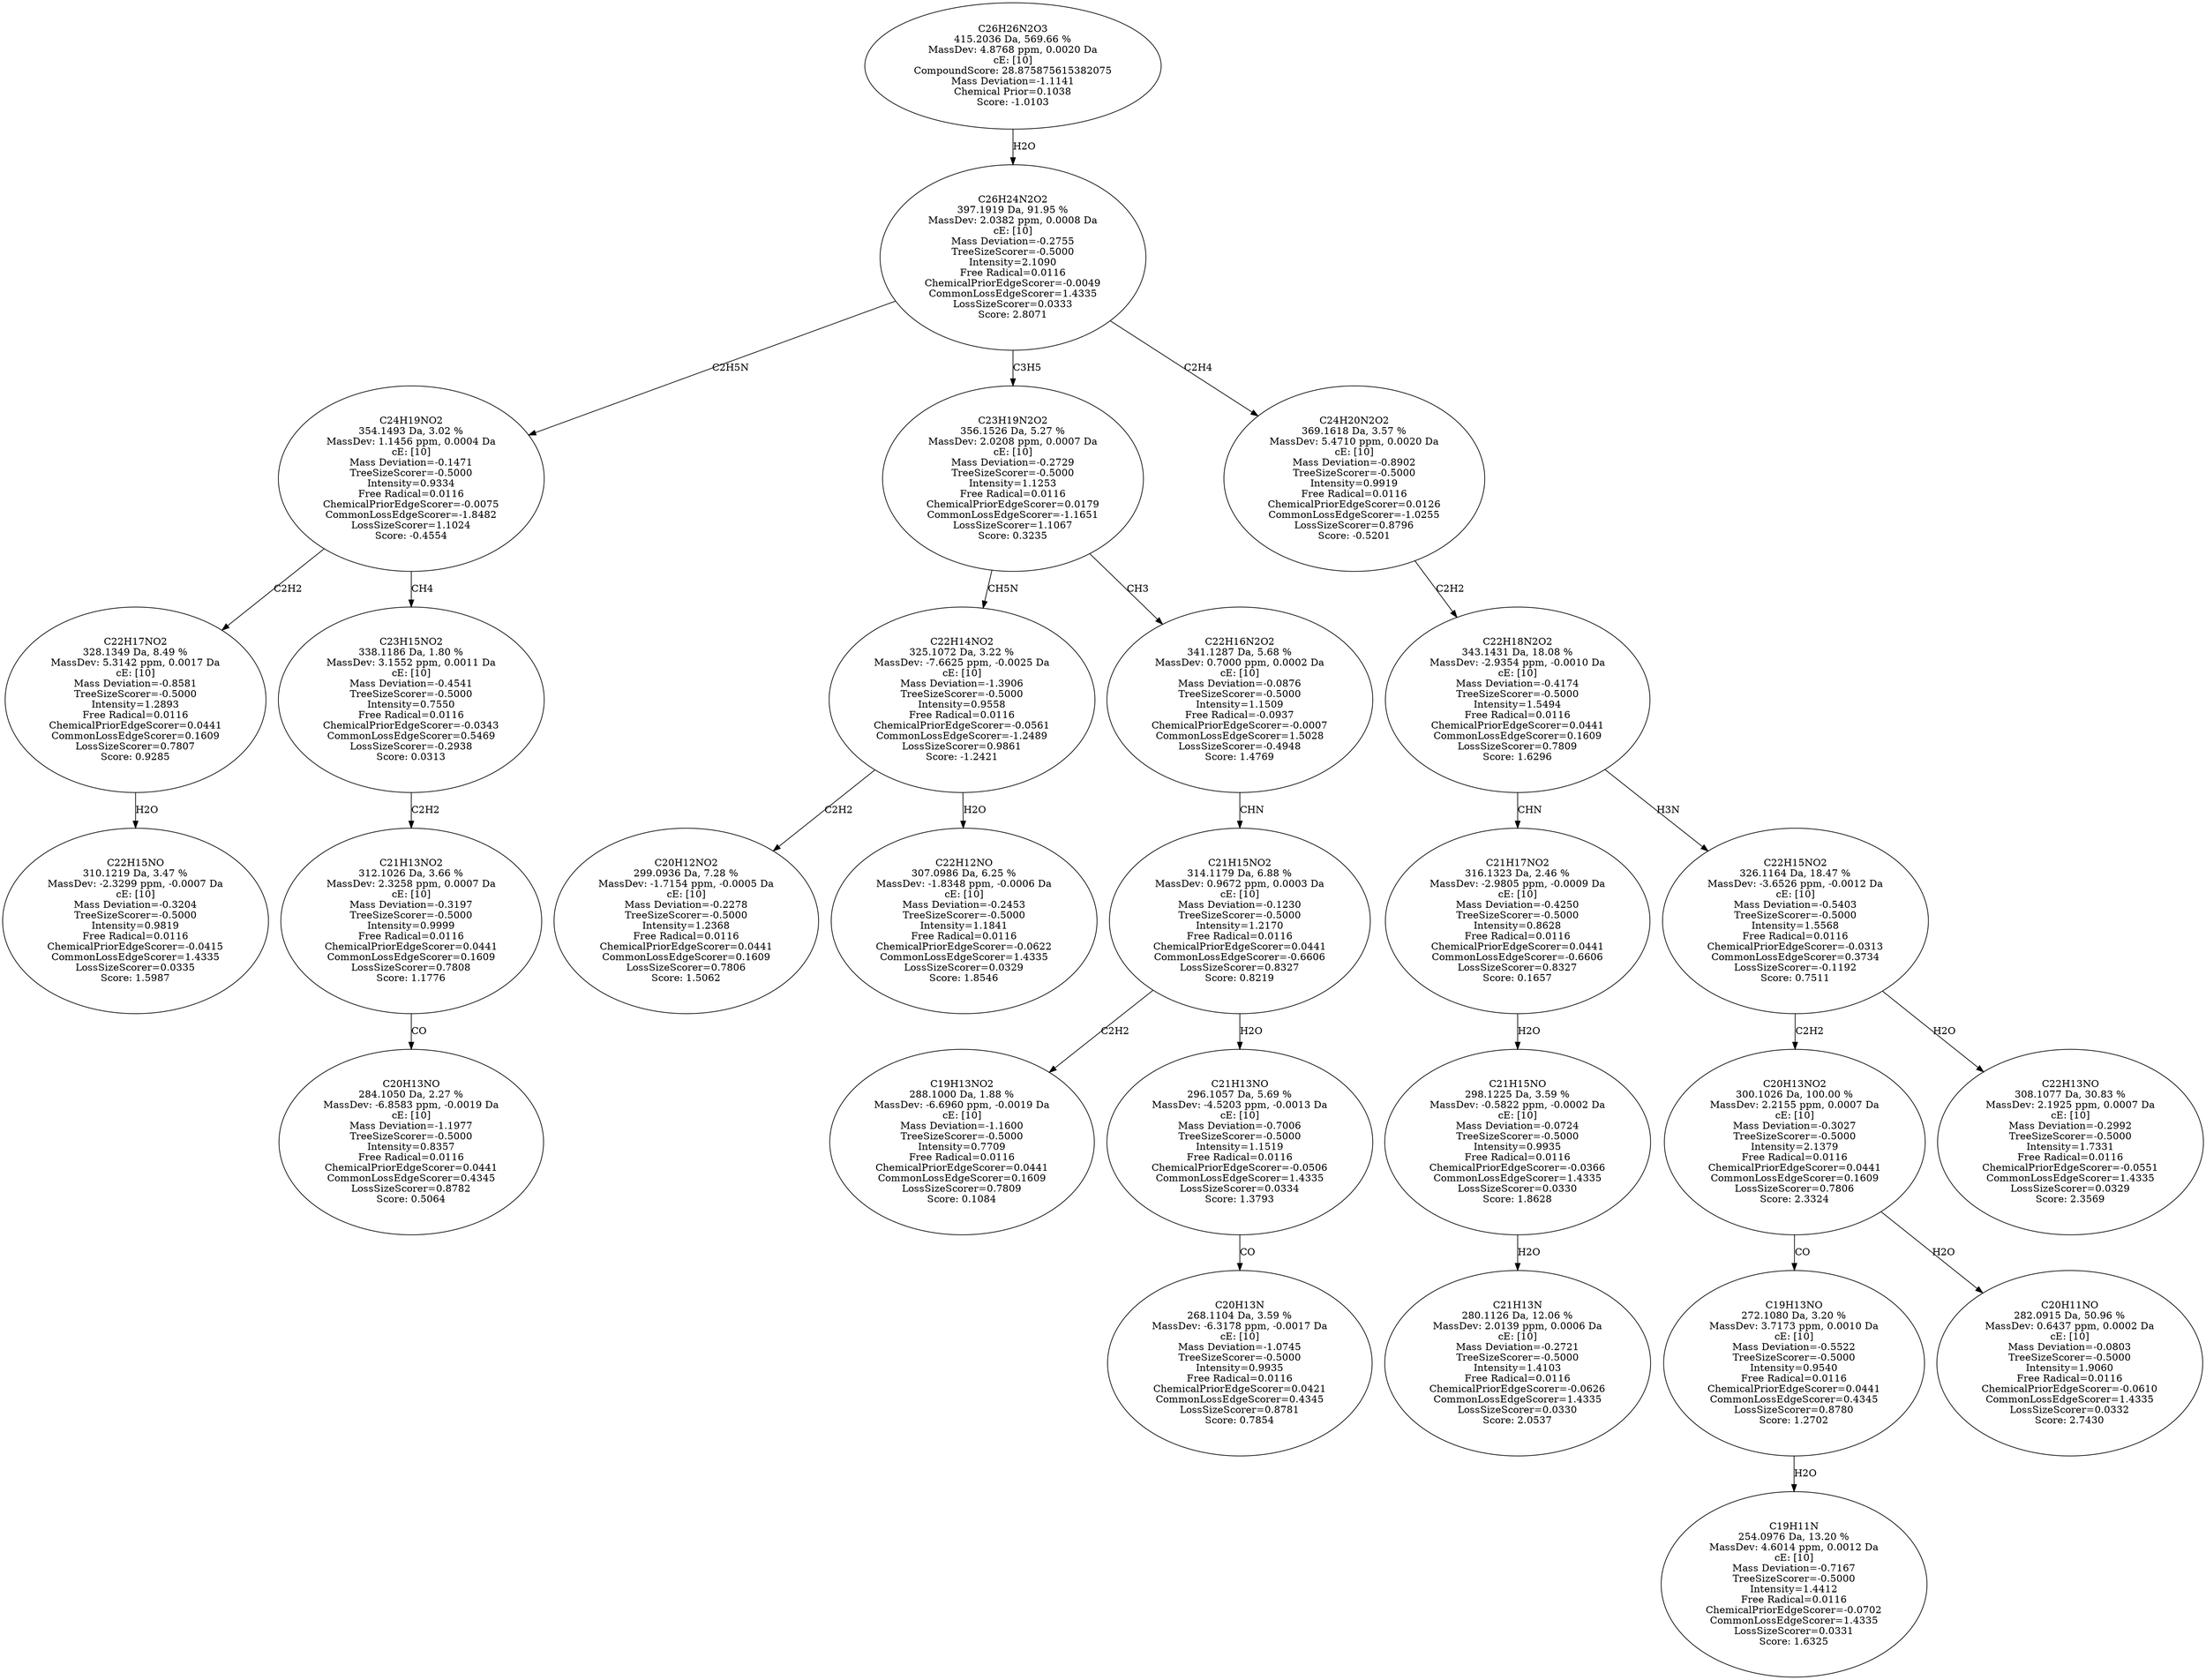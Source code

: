 strict digraph {
v1 [label="C22H15NO\n310.1219 Da, 3.47 %\nMassDev: -2.3299 ppm, -0.0007 Da\ncE: [10]\nMass Deviation=-0.3204\nTreeSizeScorer=-0.5000\nIntensity=0.9819\nFree Radical=0.0116\nChemicalPriorEdgeScorer=-0.0415\nCommonLossEdgeScorer=1.4335\nLossSizeScorer=0.0335\nScore: 1.5987"];
v2 [label="C22H17NO2\n328.1349 Da, 8.49 %\nMassDev: 5.3142 ppm, 0.0017 Da\ncE: [10]\nMass Deviation=-0.8581\nTreeSizeScorer=-0.5000\nIntensity=1.2893\nFree Radical=0.0116\nChemicalPriorEdgeScorer=0.0441\nCommonLossEdgeScorer=0.1609\nLossSizeScorer=0.7807\nScore: 0.9285"];
v3 [label="C20H13NO\n284.1050 Da, 2.27 %\nMassDev: -6.8583 ppm, -0.0019 Da\ncE: [10]\nMass Deviation=-1.1977\nTreeSizeScorer=-0.5000\nIntensity=0.8357\nFree Radical=0.0116\nChemicalPriorEdgeScorer=0.0441\nCommonLossEdgeScorer=0.4345\nLossSizeScorer=0.8782\nScore: 0.5064"];
v4 [label="C21H13NO2\n312.1026 Da, 3.66 %\nMassDev: 2.3258 ppm, 0.0007 Da\ncE: [10]\nMass Deviation=-0.3197\nTreeSizeScorer=-0.5000\nIntensity=0.9999\nFree Radical=0.0116\nChemicalPriorEdgeScorer=0.0441\nCommonLossEdgeScorer=0.1609\nLossSizeScorer=0.7808\nScore: 1.1776"];
v5 [label="C23H15NO2\n338.1186 Da, 1.80 %\nMassDev: 3.1552 ppm, 0.0011 Da\ncE: [10]\nMass Deviation=-0.4541\nTreeSizeScorer=-0.5000\nIntensity=0.7550\nFree Radical=0.0116\nChemicalPriorEdgeScorer=-0.0343\nCommonLossEdgeScorer=0.5469\nLossSizeScorer=-0.2938\nScore: 0.0313"];
v6 [label="C24H19NO2\n354.1493 Da, 3.02 %\nMassDev: 1.1456 ppm, 0.0004 Da\ncE: [10]\nMass Deviation=-0.1471\nTreeSizeScorer=-0.5000\nIntensity=0.9334\nFree Radical=0.0116\nChemicalPriorEdgeScorer=-0.0075\nCommonLossEdgeScorer=-1.8482\nLossSizeScorer=1.1024\nScore: -0.4554"];
v7 [label="C20H12NO2\n299.0936 Da, 7.28 %\nMassDev: -1.7154 ppm, -0.0005 Da\ncE: [10]\nMass Deviation=-0.2278\nTreeSizeScorer=-0.5000\nIntensity=1.2368\nFree Radical=0.0116\nChemicalPriorEdgeScorer=0.0441\nCommonLossEdgeScorer=0.1609\nLossSizeScorer=0.7806\nScore: 1.5062"];
v8 [label="C22H12NO\n307.0986 Da, 6.25 %\nMassDev: -1.8348 ppm, -0.0006 Da\ncE: [10]\nMass Deviation=-0.2453\nTreeSizeScorer=-0.5000\nIntensity=1.1841\nFree Radical=0.0116\nChemicalPriorEdgeScorer=-0.0622\nCommonLossEdgeScorer=1.4335\nLossSizeScorer=0.0329\nScore: 1.8546"];
v9 [label="C22H14NO2\n325.1072 Da, 3.22 %\nMassDev: -7.6625 ppm, -0.0025 Da\ncE: [10]\nMass Deviation=-1.3906\nTreeSizeScorer=-0.5000\nIntensity=0.9558\nFree Radical=0.0116\nChemicalPriorEdgeScorer=-0.0561\nCommonLossEdgeScorer=-1.2489\nLossSizeScorer=0.9861\nScore: -1.2421"];
v10 [label="C19H13NO2\n288.1000 Da, 1.88 %\nMassDev: -6.6960 ppm, -0.0019 Da\ncE: [10]\nMass Deviation=-1.1600\nTreeSizeScorer=-0.5000\nIntensity=0.7709\nFree Radical=0.0116\nChemicalPriorEdgeScorer=0.0441\nCommonLossEdgeScorer=0.1609\nLossSizeScorer=0.7809\nScore: 0.1084"];
v11 [label="C20H13N\n268.1104 Da, 3.59 %\nMassDev: -6.3178 ppm, -0.0017 Da\ncE: [10]\nMass Deviation=-1.0745\nTreeSizeScorer=-0.5000\nIntensity=0.9935\nFree Radical=0.0116\nChemicalPriorEdgeScorer=0.0421\nCommonLossEdgeScorer=0.4345\nLossSizeScorer=0.8781\nScore: 0.7854"];
v12 [label="C21H13NO\n296.1057 Da, 5.69 %\nMassDev: -4.5203 ppm, -0.0013 Da\ncE: [10]\nMass Deviation=-0.7006\nTreeSizeScorer=-0.5000\nIntensity=1.1519\nFree Radical=0.0116\nChemicalPriorEdgeScorer=-0.0506\nCommonLossEdgeScorer=1.4335\nLossSizeScorer=0.0334\nScore: 1.3793"];
v13 [label="C21H15NO2\n314.1179 Da, 6.88 %\nMassDev: 0.9672 ppm, 0.0003 Da\ncE: [10]\nMass Deviation=-0.1230\nTreeSizeScorer=-0.5000\nIntensity=1.2170\nFree Radical=0.0116\nChemicalPriorEdgeScorer=0.0441\nCommonLossEdgeScorer=-0.6606\nLossSizeScorer=0.8327\nScore: 0.8219"];
v14 [label="C22H16N2O2\n341.1287 Da, 5.68 %\nMassDev: 0.7000 ppm, 0.0002 Da\ncE: [10]\nMass Deviation=-0.0876\nTreeSizeScorer=-0.5000\nIntensity=1.1509\nFree Radical=-0.0937\nChemicalPriorEdgeScorer=-0.0007\nCommonLossEdgeScorer=1.5028\nLossSizeScorer=-0.4948\nScore: 1.4769"];
v15 [label="C23H19N2O2\n356.1526 Da, 5.27 %\nMassDev: 2.0208 ppm, 0.0007 Da\ncE: [10]\nMass Deviation=-0.2729\nTreeSizeScorer=-0.5000\nIntensity=1.1253\nFree Radical=0.0116\nChemicalPriorEdgeScorer=0.0179\nCommonLossEdgeScorer=-1.1651\nLossSizeScorer=1.1067\nScore: 0.3235"];
v16 [label="C21H13N\n280.1126 Da, 12.06 %\nMassDev: 2.0139 ppm, 0.0006 Da\ncE: [10]\nMass Deviation=-0.2721\nTreeSizeScorer=-0.5000\nIntensity=1.4103\nFree Radical=0.0116\nChemicalPriorEdgeScorer=-0.0626\nCommonLossEdgeScorer=1.4335\nLossSizeScorer=0.0330\nScore: 2.0537"];
v17 [label="C21H15NO\n298.1225 Da, 3.59 %\nMassDev: -0.5822 ppm, -0.0002 Da\ncE: [10]\nMass Deviation=-0.0724\nTreeSizeScorer=-0.5000\nIntensity=0.9935\nFree Radical=0.0116\nChemicalPriorEdgeScorer=-0.0366\nCommonLossEdgeScorer=1.4335\nLossSizeScorer=0.0330\nScore: 1.8628"];
v18 [label="C21H17NO2\n316.1323 Da, 2.46 %\nMassDev: -2.9805 ppm, -0.0009 Da\ncE: [10]\nMass Deviation=-0.4250\nTreeSizeScorer=-0.5000\nIntensity=0.8628\nFree Radical=0.0116\nChemicalPriorEdgeScorer=0.0441\nCommonLossEdgeScorer=-0.6606\nLossSizeScorer=0.8327\nScore: 0.1657"];
v19 [label="C19H11N\n254.0976 Da, 13.20 %\nMassDev: 4.6014 ppm, 0.0012 Da\ncE: [10]\nMass Deviation=-0.7167\nTreeSizeScorer=-0.5000\nIntensity=1.4412\nFree Radical=0.0116\nChemicalPriorEdgeScorer=-0.0702\nCommonLossEdgeScorer=1.4335\nLossSizeScorer=0.0331\nScore: 1.6325"];
v20 [label="C19H13NO\n272.1080 Da, 3.20 %\nMassDev: 3.7173 ppm, 0.0010 Da\ncE: [10]\nMass Deviation=-0.5522\nTreeSizeScorer=-0.5000\nIntensity=0.9540\nFree Radical=0.0116\nChemicalPriorEdgeScorer=0.0441\nCommonLossEdgeScorer=0.4345\nLossSizeScorer=0.8780\nScore: 1.2702"];
v21 [label="C20H11NO\n282.0915 Da, 50.96 %\nMassDev: 0.6437 ppm, 0.0002 Da\ncE: [10]\nMass Deviation=-0.0803\nTreeSizeScorer=-0.5000\nIntensity=1.9060\nFree Radical=0.0116\nChemicalPriorEdgeScorer=-0.0610\nCommonLossEdgeScorer=1.4335\nLossSizeScorer=0.0332\nScore: 2.7430"];
v22 [label="C20H13NO2\n300.1026 Da, 100.00 %\nMassDev: 2.2155 ppm, 0.0007 Da\ncE: [10]\nMass Deviation=-0.3027\nTreeSizeScorer=-0.5000\nIntensity=2.1379\nFree Radical=0.0116\nChemicalPriorEdgeScorer=0.0441\nCommonLossEdgeScorer=0.1609\nLossSizeScorer=0.7806\nScore: 2.3324"];
v23 [label="C22H13NO\n308.1077 Da, 30.83 %\nMassDev: 2.1925 ppm, 0.0007 Da\ncE: [10]\nMass Deviation=-0.2992\nTreeSizeScorer=-0.5000\nIntensity=1.7331\nFree Radical=0.0116\nChemicalPriorEdgeScorer=-0.0551\nCommonLossEdgeScorer=1.4335\nLossSizeScorer=0.0329\nScore: 2.3569"];
v24 [label="C22H15NO2\n326.1164 Da, 18.47 %\nMassDev: -3.6526 ppm, -0.0012 Da\ncE: [10]\nMass Deviation=-0.5403\nTreeSizeScorer=-0.5000\nIntensity=1.5568\nFree Radical=0.0116\nChemicalPriorEdgeScorer=-0.0313\nCommonLossEdgeScorer=0.3734\nLossSizeScorer=-0.1192\nScore: 0.7511"];
v25 [label="C22H18N2O2\n343.1431 Da, 18.08 %\nMassDev: -2.9354 ppm, -0.0010 Da\ncE: [10]\nMass Deviation=-0.4174\nTreeSizeScorer=-0.5000\nIntensity=1.5494\nFree Radical=0.0116\nChemicalPriorEdgeScorer=0.0441\nCommonLossEdgeScorer=0.1609\nLossSizeScorer=0.7809\nScore: 1.6296"];
v26 [label="C24H20N2O2\n369.1618 Da, 3.57 %\nMassDev: 5.4710 ppm, 0.0020 Da\ncE: [10]\nMass Deviation=-0.8902\nTreeSizeScorer=-0.5000\nIntensity=0.9919\nFree Radical=0.0116\nChemicalPriorEdgeScorer=0.0126\nCommonLossEdgeScorer=-1.0255\nLossSizeScorer=0.8796\nScore: -0.5201"];
v27 [label="C26H24N2O2\n397.1919 Da, 91.95 %\nMassDev: 2.0382 ppm, 0.0008 Da\ncE: [10]\nMass Deviation=-0.2755\nTreeSizeScorer=-0.5000\nIntensity=2.1090\nFree Radical=0.0116\nChemicalPriorEdgeScorer=-0.0049\nCommonLossEdgeScorer=1.4335\nLossSizeScorer=0.0333\nScore: 2.8071"];
v28 [label="C26H26N2O3\n415.2036 Da, 569.66 %\nMassDev: 4.8768 ppm, 0.0020 Da\ncE: [10]\nCompoundScore: 28.875875615382075\nMass Deviation=-1.1141\nChemical Prior=0.1038\nScore: -1.0103"];
v2 -> v1 [label="H2O"];
v6 -> v2 [label="C2H2"];
v4 -> v3 [label="CO"];
v5 -> v4 [label="C2H2"];
v6 -> v5 [label="CH4"];
v27 -> v6 [label="C2H5N"];
v9 -> v7 [label="C2H2"];
v9 -> v8 [label="H2O"];
v15 -> v9 [label="CH5N"];
v13 -> v10 [label="C2H2"];
v12 -> v11 [label="CO"];
v13 -> v12 [label="H2O"];
v14 -> v13 [label="CHN"];
v15 -> v14 [label="CH3"];
v27 -> v15 [label="C3H5"];
v17 -> v16 [label="H2O"];
v18 -> v17 [label="H2O"];
v25 -> v18 [label="CHN"];
v20 -> v19 [label="H2O"];
v22 -> v20 [label="CO"];
v22 -> v21 [label="H2O"];
v24 -> v22 [label="C2H2"];
v24 -> v23 [label="H2O"];
v25 -> v24 [label="H3N"];
v26 -> v25 [label="C2H2"];
v27 -> v26 [label="C2H4"];
v28 -> v27 [label="H2O"];
}